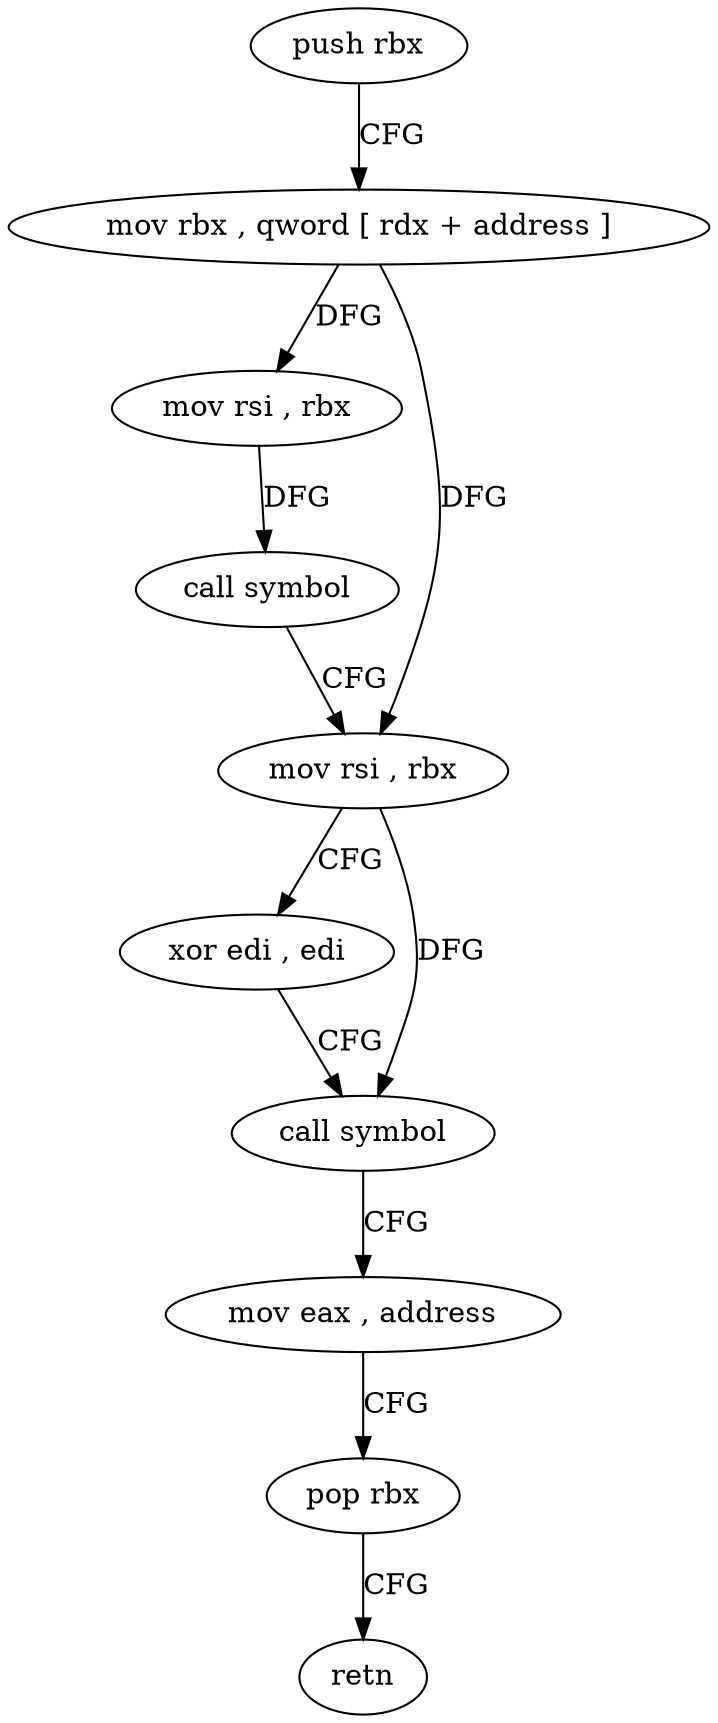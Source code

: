 digraph "func" {
"4216304" [label = "push rbx" ]
"4216305" [label = "mov rbx , qword [ rdx + address ]" ]
"4216309" [label = "mov rsi , rbx" ]
"4216312" [label = "call symbol" ]
"4216317" [label = "mov rsi , rbx" ]
"4216320" [label = "xor edi , edi" ]
"4216322" [label = "call symbol" ]
"4216327" [label = "mov eax , address" ]
"4216332" [label = "pop rbx" ]
"4216333" [label = "retn" ]
"4216304" -> "4216305" [ label = "CFG" ]
"4216305" -> "4216309" [ label = "DFG" ]
"4216305" -> "4216317" [ label = "DFG" ]
"4216309" -> "4216312" [ label = "DFG" ]
"4216312" -> "4216317" [ label = "CFG" ]
"4216317" -> "4216320" [ label = "CFG" ]
"4216317" -> "4216322" [ label = "DFG" ]
"4216320" -> "4216322" [ label = "CFG" ]
"4216322" -> "4216327" [ label = "CFG" ]
"4216327" -> "4216332" [ label = "CFG" ]
"4216332" -> "4216333" [ label = "CFG" ]
}
